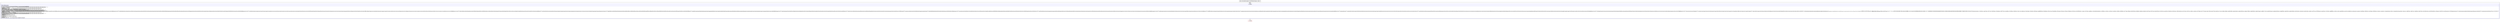 digraph "CFG forandroid.support.v4.util.PatternsCompat.\<clinit\>()V" {
subgraph cluster_Region_1595656819 {
label = "R(1:0)";
node [shape=record,color=blue];
Node_0 [shape=record,label="{0\:\ 0x0000|MTH_ENTER_BLOCK\l|java.lang.StringBuilder java.lang.StringBuilder r0 = new java.lang.StringBuilder()\lr0.append(\"(?:(?:(?:[a\-zA\-Z0\-9[ \-퟿豈\-﷏ﷰ\-￯𐀀\-🿽𠀀\-𯿽𰀀\-𿿽񀀀\-񏿽񐀀\-񟿽񠀀\-񯿽񰀀\-񿿽򀀀\-򏿽򐀀\-򟿽򠀀\-򯿽򰀀\-򿿽󀀀\-󏿽󐀀\-󟿽󡀀\-󯿽&&[^ [ \- ]   　]]](?:[a\-zA\-Z0\-9[ \-퟿豈\-﷏ﷰ\-￯𐀀\-🿽𠀀\-𯿽𰀀\-𿿽񀀀\-񏿽񐀀\-񟿽񠀀\-񯿽񰀀\-񿿽򀀀\-򏿽򐀀\-򟿽򠀀\-򯿽򰀀\-򿿽󀀀\-󏿽󐀀\-󟿽󡀀\-󯿽&&[^ [ \- ]   　]]_\-]\{0,61\}[a\-zA\-Z0\-9[ \-퟿豈\-﷏ﷰ\-￯𐀀\-🿽𠀀\-𯿽𰀀\-𿿽񀀀\-񏿽񐀀\-񟿽񠀀\-񯿽񰀀\-񿿽򀀀\-򏿽򐀀\-򟿽򠀀\-򯿽򰀀\-򿿽󀀀\-󏿽󐀀\-󟿽󡀀\-󯿽&&[^ [ \- ]   　]]])\{0,1\}.)+(?:(?:(?:aaa\|aarp\|abb\|abbott\|abogado\|academy\|accenture\|accountant\|accountants\|aco\|active\|actor\|ads\|adult\|aeg\|aero\|afl\|agency\|aig\|airforce\|airtel\|allfinanz\|alsace\|amica\|amsterdam\|android\|apartments\|app\|apple\|aquarelle\|aramco\|archi\|army\|arpa\|arte\|asia\|associates\|attorney\|auction\|audio\|auto\|autos\|axa\|azure\|a[cdefgilmoqrstuwxz])\|(?:band\|bank\|bar\|barcelona\|barclaycard\|barclays\|bargains\|bauhaus\|bayern\|bbc\|bbva\|bcn\|beats\|beer\|bentley\|berlin\|best\|bet\|bharti\|bible\|bid\|bike\|bing\|bingo\|bio\|biz\|black\|blackfriday\|bloomberg\|blue\|bms\|bmw\|bnl\|bnpparibas\|boats\|bom\|bond\|boo\|boots\|boutique\|bradesco\|bridgestone\|broadway\|broker\|brother\|brussels\|budapest\|build\|builders\|business\|buzz\|bzh\|b[abdefghijmnorstvwyz])\|(?:cab\|cafe\|cal\|camera\|camp\|cancerresearch\|canon\|capetown\|capital\|car\|caravan\|cards\|care\|career\|careers\|cars\|cartier\|casa\|cash\|casino\|cat\|catering\|cba\|cbn\|ceb\|center\|ceo\|cern\|cfa\|cfd\|chanel\|channel\|chat\|cheap\|chloe\|christmas\|chrome\|church\|cipriani\|cisco\|citic\|city\|cityeats\|claims\|cleaning\|click\|clinic\|clothing\|cloud\|club\|clubmed\|coach\|codes\|coffee\|college\|cologne\|com\|commbank\|community\|company\|computer\|comsec\|condos\|construction\|consulting\|contractors\|cooking\|cool\|coop\|corsica\|country\|coupons\|courses\|credit\|creditcard\|creditunion\|cricket\|crown\|crs\|cruises\|csc\|cuisinella\|cymru\|cyou\|c[acdfghiklmnoruvwxyz])\|(?:dabur\|dad\|dance\|date\|dating\|datsun\|day\|dclk\|deals\|degree\|delivery\|dell\|delta\|democrat\|dental\|dentist\|desi\|design\|dev\|diamonds\|diet\|digital\|direct\|directory\|discount\|dnp\|docs\|dog\|doha\|domains\|doosan\|download\|drive\|durban\|dvag\|d[ejkmoz])\|(?:earth\|eat\|edu\|education\|email\|emerck\|energy\|engineer\|engineering\|enterprises\|epson\|equipment\|erni\|esq\|estate\|eurovision\|eus\|events\|everbank\|exchange\|expert\|exposed\|express\|e[cegrstu])\|(?:fage\|fail\|fairwinds\|faith\|family\|fan\|fans\|farm\|fashion\|feedback\|ferrero\|film\|final\|finance\|financial\|firmdale\|fish\|fishing\|fit\|fitness\|flights\|florist\|flowers\|flsmidth\|fly\|foo\|football\|forex\|forsale\|forum\|foundation\|frl\|frogans\|fund\|furniture\|futbol\|fyi\|f[ijkmor])\|(?:gal\|gallery\|game\|garden\|gbiz\|gdn\|gea\|gent\|genting\|ggee\|gift\|gifts\|gives\|giving\|glass\|gle\|global\|globo\|gmail\|gmo\|gmx\|gold\|goldpoint\|golf\|goo\|goog\|google\|gop\|gov\|grainger\|graphics\|gratis\|green\|gripe\|group\|gucci\|guge\|guide\|guitars\|guru\|g[abdefghilmnpqrstuwy])\|(?:hamburg\|hangout\|haus\|healthcare\|help\|here\|hermes\|hiphop\|hitachi\|hiv\|hockey\|holdings\|holiday\|homedepot\|homes\|honda\|horse\|host\|hosting\|hoteles\|hotmail\|house\|how\|hsbc\|hyundai\|h[kmnrtu])\|(?:ibm\|icbc\|ice\|icu\|ifm\|iinet\|immo\|immobilien\|industries\|infiniti\|info\|ing\|ink\|institute\|insure\|int\|international\|investments\|ipiranga\|irish\|ist\|istanbul\|itau\|iwc\|i[delmnoqrst])\|(?:jaguar\|java\|jcb\|jetzt\|jewelry\|jlc\|jll\|jobs\|joburg\|jprs\|juegos\|j[emop])\|(?:kaufen\|kddi\|kia\|kim\|kinder\|kitchen\|kiwi\|koeln\|komatsu\|krd\|kred\|kyoto\|k[eghimnprwyz])\|(?:lacaixa\|lancaster\|land\|landrover\|lasalle\|lat\|latrobe\|law\|lawyer\|lds\|lease\|leclerc\|legal\|lexus\|lgbt\|liaison\|lidl\|life\|lifestyle\|lighting\|limited\|limo\|linde\|link\|live\|lixil\|loan\|loans\|lol\|london\|lotte\|lotto\|love\|ltd\|ltda\|lupin\|luxe\|luxury\|l[abcikrstuvy])\|(?:madrid\|maif\|maison\|man\|management\|mango\|market\|marketing\|markets\|marriott\|mba\|media\|meet\|melbourne\|meme\|memorial\|men\|menu\|meo\|miami\|microsoft\|mil\|mini\|mma\|mobi\|moda\|moe\|moi\|mom\|monash\|money\|montblanc\|mormon\|mortgage\|moscow\|motorcycles\|mov\|movie\|movistar\|mtn\|mtpc\|mtr\|museum\|mutuelle\|m[acdeghklmnopqrstuvwxyz])\|(?:nadex\|nagoya\|name\|navy\|nec\|net\|netbank\|network\|neustar\|new\|news\|nexus\|ngo\|nhk\|nico\|ninja\|nissan\|nokia\|nra\|nrw\|ntt\|nyc\|n[acefgilopruz])\|(?:obi\|office\|okinawa\|omega\|one\|ong\|onl\|online\|ooo\|oracle\|orange\|org\|organic\|osaka\|otsuka\|ovh\|om)\|(?:page\|panerai\|paris\|partners\|parts\|party\|pet\|pharmacy\|philips\|photo\|photography\|photos\|physio\|piaget\|pics\|pictet\|pictures\|ping\|pink\|pizza\|place\|play\|playstation\|plumbing\|plus\|pohl\|poker\|porn\|post\|praxi\|press\|pro\|prod\|productions\|prof\|properties\|property\|protection\|pub\|p[aefghklmnrstwy])\|(?:qpon\|quebec\|qa)\|(?:racing\|realtor\|realty\|recipes\|red\|redstone\|rehab\|reise\|reisen\|reit\|ren\|rent\|rentals\|repair\|report\|republican\|rest\|restaurant\|review\|reviews\|rich\|ricoh\|rio\|rip\|rocher\|rocks\|rodeo\|rsvp\|ruhr\|run\|rwe\|ryukyu\|r[eosuw])\|(?:saarland\|sakura\|sale\|samsung\|sandvik\|sandvikcoromant\|sanofi\|sap\|sapo\|sarl\|saxo\|sbs\|sca\|scb\|schmidt\|scholarships\|school\|schule\|schwarz\|science\|scor\|scot\|seat\|security\|seek\|sener\|services\|seven\|sew\|sex\|sexy\|shiksha\|shoes\|show\|shriram\|singles\|site\|ski\|sky\|skype\|sncf\|soccer\|social\|software\|sohu\|solar\|solutions\|sony\|soy\|space\|spiegel\|spreadbetting\|srl\|stada\|starhub\|statoil\|stc\|stcgroup\|stockholm\|studio\|study\|style\|sucks\|supplies\|supply\|support\|surf\|surgery\|suzuki\|swatch\|swiss\|sydney\|systems\|s[abcdeghijklmnortuvxyz])\|(?:tab\|taipei\|tatamotors\|tatar\|tattoo\|tax\|taxi\|team\|tech\|technology\|tel\|telefonica\|temasek\|tennis\|thd\|theater\|theatre\|tickets\|tienda\|tips\|tires\|tirol\|today\|tokyo\|tools\|top\|toray\|toshiba\|tours\|town\|toyota\|toys\|trade\|trading\|training\|travel\|trust\|tui\|t[cdfghjklmnortvwz])\|(?:ubs\|university\|uno\|uol\|u[agksyz])\|(?:vacations\|vana\|vegas\|ventures\|versicherung\|vet\|viajes\|video\|villas\|vin\|virgin\|vision\|vista\|vistaprint\|viva\|vlaanderen\|vodka\|vote\|voting\|voto\|voyage\|v[aceginu])\|(?:wales\|walter\|wang\|watch\|webcam\|website\|wed\|wedding\|weir\|whoswho\|wien\|wiki\|williamhill\|win\|windows\|wine\|wme\|work\|works\|world\|wtc\|wtf\|w[fs])\|(?:ελ\|бел\|дети\|ком\|мкд\|мон\|москва\|онлайн\|орг\|рус\|рф\|сайт\|срб\|укр\|қаз\|հայ\|קום\|ارامكو\|الاردن\|الجزائر\|السعودية\|المغرب\|امارات\|ایران\|بازار\|بھارت\|تونس\|سودان\|سورية\|شبكة\|عراق\|عمان\|فلسطين\|قطر\|كوم\|مصر\|مليسيا\|موقع\|कॉम\|नेट\|भारत\|संगठन\|ভারত\|ਭਾਰਤ\|ભારત\|இந்தியா\|இலங்கை\|சிங்கப்பூர்\|భారత్\|ලංකා\|คอม\|ไทย\|გე\|みんな\|グーグル\|コム\|世界\|中信\|中国\|中國\|中文网\|企业\|佛山\|信息\|健康\|八卦\|公司\|公益\|台湾\|台灣\|商城\|商店\|商标\|在线\|大拿\|娱乐\|工行\|广东\|慈善\|我爱你\|手机\|政务\|政府\|新加坡\|新闻\|时尚\|机构\|淡马锡\|游戏\|点看\|移动\|组织机构\|网址\|网店\|网络\|谷歌\|集团\|飞利浦\|餐厅\|香港\|닷넷\|닷컴\|삼성\|한국\|xbox\|xerox\|xin\|xn\-\-11b4c3d\|xn\-\-1qqw23a\|xn\-\-30rr7y\|xn\-\-3bst00m\|xn\-\-3ds443g\|xn\-\-3e0b707e\|xn\-\-3pxu8k\|xn\-\-42c2d9a\|xn\-\-45brj9c\|xn\-\-45q11c\|xn\-\-4gbrim\|xn\-\-55qw42g\|xn\-\-55qx5d\|xn\-\-6frz82g\|xn\-\-6qq986b3xl\|xn\-\-80adxhks\|xn\-\-80ao21a\|xn\-\-80asehdb\|xn\-\-80aswg\|xn\-\-90a3ac\|xn\-\-90ais\|xn\-\-9dbq2a\|xn\-\-9et52u\|xn\-\-b4w605ferd\|xn\-\-c1avg\|xn\-\-c2br7g\|xn\-\-cg4bki\|xn\-\-clchc0ea0b2g2a9gcd\|xn\-\-czr694b\|xn\-\-czrs0t\|xn\-\-czru2d\|xn\-\-d1acj3b\|xn\-\-d1alf\|xn\-\-efvy88h\|xn\-\-estv75g\|xn\-\-fhbei\|xn\-\-fiq228c5hs\|xn\-\-fiq64b\|xn\-\-fiqs8s\|xn\-\-fiqz9s\|xn\-\-fjq720a\|xn\-\-flw351e\|xn\-\-fpcrj9c3d\|xn\-\-fzc2c9e2c\|xn\-\-gecrj9c\|xn\-\-h2brj9c\|xn\-\-hxt814e\|xn\-\-i1b6b1a6a2e\|xn\-\-imr513n\|xn\-\-io0a7i\|xn\-\-j1aef\|xn\-\-j1amh\|xn\-\-j6w193g\|xn\-\-kcrx77d1x4a\|xn\-\-kprw13d\|xn\-\-kpry57d\|xn\-\-kput3i\|xn\-\-l1acc\|xn\-\-lgbbat1ad8j\|xn\-\-mgb9awbf\|xn\-\-mgba3a3ejt\|xn\-\-mgba3a4f16a\|xn\-\-mgbaam7a8h\|xn\-\-mgbab2bd\|xn\-\-mgbayh7gpa\|xn\-\-mgbbh1a71e\|xn\-\-mgbc0a9azcg\|xn\-\-mgberp4a5d4ar\|xn\-\-mgbpl2fh\|xn\-\-mgbtx2b\|xn\-\-mgbx4cd0ab\|xn\-\-mk1bu44c\|xn\-\-mxtq1m\|xn\-\-ngbc5azd\|xn\-\-node\|xn\-\-nqv7f\|xn\-\-nqv7fs00ema\|xn\-\-nyqy26a\|xn\-\-o3cw4h\|xn\-\-ogbpf8fl\|xn\-\-p1acf\|xn\-\-p1ai\|xn\-\-pgbs0dh\|xn\-\-pssy2u\|xn\-\-q9jyb4c\|xn\-\-qcka1pmc\|xn\-\-qxam\|xn\-\-rhqv96g\|xn\-\-s9brj9c\|xn\-\-ses554g\|xn\-\-t60b56a\|xn\-\-tckwe\|xn\-\-unup4y\|xn\-\-vermgensberater\-ctb\|xn\-\-vermgensberatung\-pwb\|xn\-\-vhquv\|xn\-\-vuq861b\|xn\-\-wgbh1c\|xn\-\-wgbl6a\|xn\-\-xhq521b\|xn\-\-xkc2al3hye2a\|xn\-\-xkc2dl3a5ee0h\|xn\-\-y9a3aq\|xn\-\-yfro4i67o\|xn\-\-ygbi2ammx\|xn\-\-zfr164b\|xperia\|xxx\|xyz)\|(?:yachts\|yamaxun\|yandex\|yodobashi\|yoga\|yokohama\|youtube\|y[et])\|(?:zara\|zip\|zone\|zuerich\|z[amw]))\|xn\-\-[w\-]\{0,58\}w))\|\")\lr0.append(IP_ADDRESS)\lr0.append(\")\")\lSTRICT_DOMAIN_NAME = java.util.regex.Pattern.compile(r0.toString())\ljava.lang.StringBuilder java.lang.StringBuilder r0 = new java.lang.StringBuilder()\lr0.append(\"(?:(?:[a\-zA\-Z0\-9[ \-퟿豈\-﷏ﷰ\-￯𐀀\-🿽𠀀\-𯿽𰀀\-𿿽񀀀\-񏿽񐀀\-񟿽񠀀\-񯿽񰀀\-񿿽򀀀\-򏿽򐀀\-򟿽򠀀\-򯿽򰀀\-򿿽󀀀\-󏿽󐀀\-󟿽󡀀\-󯿽&&[^ [ \- ]   　]]](?:[a\-zA\-Z0\-9[ \-퟿豈\-﷏ﷰ\-￯𐀀\-🿽𠀀\-𯿽𰀀\-𿿽񀀀\-񏿽񐀀\-񟿽񠀀\-񯿽񰀀\-񿿽򀀀\-򏿽򐀀\-򟿽򠀀\-򯿽򰀀\-򿿽󀀀\-󏿽󐀀\-󟿽󡀀\-󯿽&&[^ [ \- ]   　]]_\-]\{0,61\}[a\-zA\-Z0\-9[ \-퟿豈\-﷏ﷰ\-￯𐀀\-🿽𠀀\-𯿽𰀀\-𿿽񀀀\-񏿽񐀀\-񟿽񠀀\-񯿽񰀀\-񿿽򀀀\-򏿽򐀀\-򟿽򠀀\-򯿽򰀀\-򿿽󀀀\-󏿽󐀀\-󟿽󡀀\-󯿽&&[^ [ \- ]   　]]])\{0,1\}(?:.(?=S))?)+\|\")\lr0.append(IP_ADDRESS)\lr0.append(\")\")\lRELAXED_DOMAIN_NAME = r0.toString()\ljava.lang.StringBuilder java.lang.StringBuilder r0 = new java.lang.StringBuilder()\lr0.append(\"(\")\lr0.append(WEB_URL_WITH_PROTOCOL)\lr0.append(\"\|\")\lr0.append(WEB_URL_WITHOUT_PROTOCOL)\lr0.append(\")\")\lAUTOLINK_WEB_URL = java.util.regex.Pattern.compile(r0.toString())\l}"];
}
Node_1 [shape=record,color=red,label="{1\:\ 0x016f}"];
MethodNode[shape=record,label="{static void android.support.v4.util.PatternsCompat.\<clinit\>() }"];
MethodNode -> Node_0;
Node_0 -> Node_1;
}

